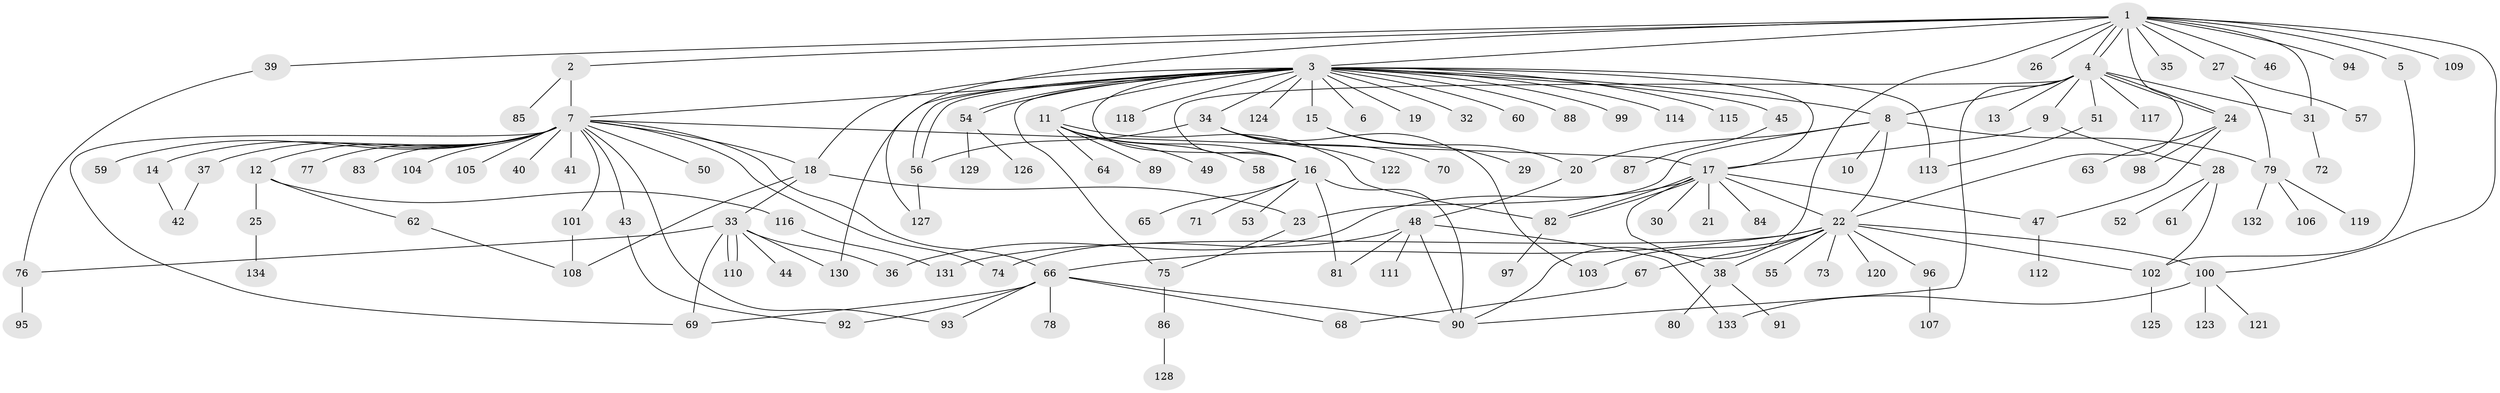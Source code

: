 // coarse degree distribution, {1: 0.8059701492537313, 9: 0.014925373134328358, 7: 0.014925373134328358, 11: 0.029850746268656716, 4: 0.014925373134328358, 2: 0.05970149253731343, 13: 0.014925373134328358, 10: 0.014925373134328358, 30: 0.014925373134328358, 3: 0.014925373134328358}
// Generated by graph-tools (version 1.1) at 2025/51/03/04/25 21:51:01]
// undirected, 134 vertices, 183 edges
graph export_dot {
graph [start="1"]
  node [color=gray90,style=filled];
  1;
  2;
  3;
  4;
  5;
  6;
  7;
  8;
  9;
  10;
  11;
  12;
  13;
  14;
  15;
  16;
  17;
  18;
  19;
  20;
  21;
  22;
  23;
  24;
  25;
  26;
  27;
  28;
  29;
  30;
  31;
  32;
  33;
  34;
  35;
  36;
  37;
  38;
  39;
  40;
  41;
  42;
  43;
  44;
  45;
  46;
  47;
  48;
  49;
  50;
  51;
  52;
  53;
  54;
  55;
  56;
  57;
  58;
  59;
  60;
  61;
  62;
  63;
  64;
  65;
  66;
  67;
  68;
  69;
  70;
  71;
  72;
  73;
  74;
  75;
  76;
  77;
  78;
  79;
  80;
  81;
  82;
  83;
  84;
  85;
  86;
  87;
  88;
  89;
  90;
  91;
  92;
  93;
  94;
  95;
  96;
  97;
  98;
  99;
  100;
  101;
  102;
  103;
  104;
  105;
  106;
  107;
  108;
  109;
  110;
  111;
  112;
  113;
  114;
  115;
  116;
  117;
  118;
  119;
  120;
  121;
  122;
  123;
  124;
  125;
  126;
  127;
  128;
  129;
  130;
  131;
  132;
  133;
  134;
  1 -- 2;
  1 -- 3;
  1 -- 4;
  1 -- 4;
  1 -- 5;
  1 -- 22;
  1 -- 26;
  1 -- 27;
  1 -- 31;
  1 -- 35;
  1 -- 39;
  1 -- 46;
  1 -- 90;
  1 -- 94;
  1 -- 100;
  1 -- 109;
  1 -- 127;
  2 -- 7;
  2 -- 85;
  3 -- 6;
  3 -- 7;
  3 -- 8;
  3 -- 11;
  3 -- 15;
  3 -- 16;
  3 -- 17;
  3 -- 18;
  3 -- 19;
  3 -- 32;
  3 -- 34;
  3 -- 45;
  3 -- 54;
  3 -- 54;
  3 -- 56;
  3 -- 56;
  3 -- 60;
  3 -- 75;
  3 -- 88;
  3 -- 99;
  3 -- 113;
  3 -- 114;
  3 -- 115;
  3 -- 118;
  3 -- 124;
  3 -- 130;
  4 -- 8;
  4 -- 9;
  4 -- 13;
  4 -- 16;
  4 -- 24;
  4 -- 24;
  4 -- 31;
  4 -- 51;
  4 -- 90;
  4 -- 117;
  5 -- 102;
  7 -- 12;
  7 -- 14;
  7 -- 17;
  7 -- 18;
  7 -- 37;
  7 -- 40;
  7 -- 41;
  7 -- 43;
  7 -- 50;
  7 -- 59;
  7 -- 66;
  7 -- 69;
  7 -- 74;
  7 -- 77;
  7 -- 83;
  7 -- 93;
  7 -- 101;
  7 -- 104;
  7 -- 105;
  8 -- 10;
  8 -- 20;
  8 -- 22;
  8 -- 23;
  8 -- 79;
  9 -- 17;
  9 -- 28;
  11 -- 16;
  11 -- 49;
  11 -- 58;
  11 -- 64;
  11 -- 82;
  11 -- 89;
  12 -- 25;
  12 -- 62;
  12 -- 116;
  14 -- 42;
  15 -- 20;
  15 -- 29;
  16 -- 53;
  16 -- 65;
  16 -- 71;
  16 -- 81;
  16 -- 90;
  17 -- 21;
  17 -- 22;
  17 -- 30;
  17 -- 36;
  17 -- 38;
  17 -- 47;
  17 -- 82;
  17 -- 82;
  17 -- 84;
  18 -- 23;
  18 -- 33;
  18 -- 108;
  20 -- 48;
  22 -- 38;
  22 -- 55;
  22 -- 66;
  22 -- 67;
  22 -- 73;
  22 -- 96;
  22 -- 100;
  22 -- 102;
  22 -- 103;
  22 -- 120;
  22 -- 131;
  23 -- 75;
  24 -- 47;
  24 -- 63;
  24 -- 98;
  25 -- 134;
  27 -- 57;
  27 -- 79;
  28 -- 52;
  28 -- 61;
  28 -- 102;
  31 -- 72;
  33 -- 36;
  33 -- 44;
  33 -- 69;
  33 -- 76;
  33 -- 110;
  33 -- 110;
  33 -- 130;
  34 -- 56;
  34 -- 70;
  34 -- 103;
  34 -- 122;
  37 -- 42;
  38 -- 80;
  38 -- 91;
  39 -- 76;
  43 -- 92;
  45 -- 87;
  47 -- 112;
  48 -- 74;
  48 -- 81;
  48 -- 90;
  48 -- 111;
  48 -- 133;
  51 -- 113;
  54 -- 126;
  54 -- 129;
  56 -- 127;
  62 -- 108;
  66 -- 68;
  66 -- 69;
  66 -- 78;
  66 -- 90;
  66 -- 92;
  66 -- 93;
  67 -- 68;
  75 -- 86;
  76 -- 95;
  79 -- 106;
  79 -- 119;
  79 -- 132;
  82 -- 97;
  86 -- 128;
  96 -- 107;
  100 -- 121;
  100 -- 123;
  100 -- 133;
  101 -- 108;
  102 -- 125;
  116 -- 131;
}
